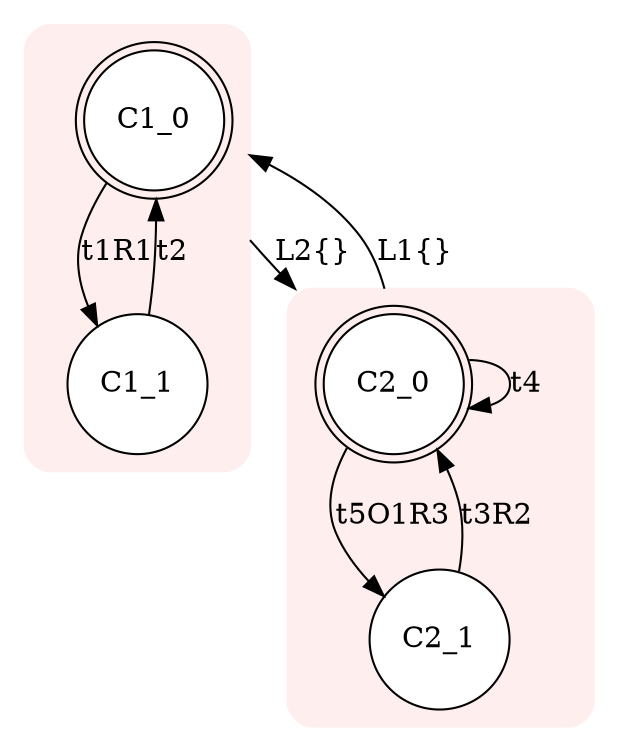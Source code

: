 digraph "input/r" {
node [style=filled fillcolor=white] compound=true
subgraph cluster1 {
style="rounded,filled" color="#FFEEEE"node [shape=doublecircle]; C1_0;
node [shape=circle];
C1_0 -> C1_1 [label="t1R1"];
C1_1 -> C1_0 [label="t2"];
}
subgraph cluster2 {
style="rounded,filled" color="#FFEEEE"node [shape=doublecircle]; C2_0;
node [shape=circle];
C2_1 -> C2_0 [label="t3R2"];
C2_0 -> C2_0 [label="t4"];
C2_0 -> C2_1 [label="t5O1R3"];
}
C2_0 -> C1_0 [ltail=cluster2 lhead=cluster1 label="L1{}"];
C1_0 -> C2_0 [ltail=cluster1 lhead=cluster2 label="L2{}"];
}
